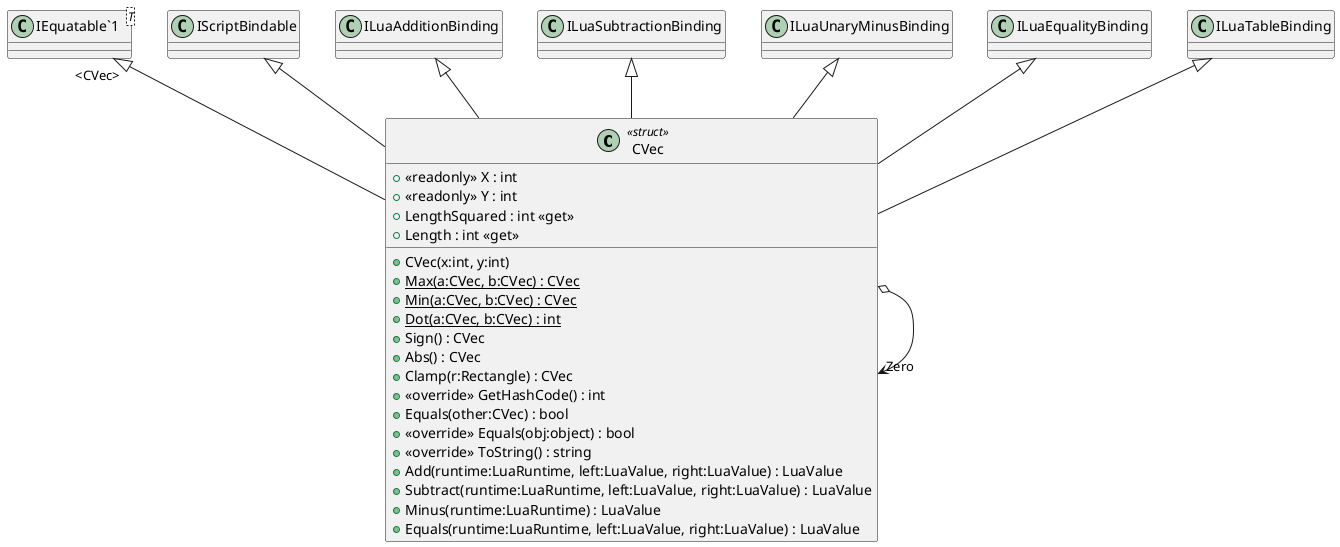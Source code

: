 @startuml
class CVec <<struct>> {
    + <<readonly>> X : int
    + <<readonly>> Y : int
    + CVec(x:int, y:int)
    + {static} Max(a:CVec, b:CVec) : CVec
    + {static} Min(a:CVec, b:CVec) : CVec
    + {static} Dot(a:CVec, b:CVec) : int
    + Sign() : CVec
    + Abs() : CVec
    + LengthSquared : int <<get>>
    + Length : int <<get>>
    + Clamp(r:Rectangle) : CVec
    + <<override>> GetHashCode() : int
    + Equals(other:CVec) : bool
    + <<override>> Equals(obj:object) : bool
    + <<override>> ToString() : string
    + Add(runtime:LuaRuntime, left:LuaValue, right:LuaValue) : LuaValue
    + Subtract(runtime:LuaRuntime, left:LuaValue, right:LuaValue) : LuaValue
    + Minus(runtime:LuaRuntime) : LuaValue
    + Equals(runtime:LuaRuntime, left:LuaValue, right:LuaValue) : LuaValue
}
class "IEquatable`1"<T> {
}
IScriptBindable <|-- CVec
ILuaAdditionBinding <|-- CVec
ILuaSubtractionBinding <|-- CVec
ILuaUnaryMinusBinding <|-- CVec
ILuaEqualityBinding <|-- CVec
ILuaTableBinding <|-- CVec
"IEquatable`1" "<CVec>" <|-- CVec
CVec o-> "Zero" CVec
@enduml
